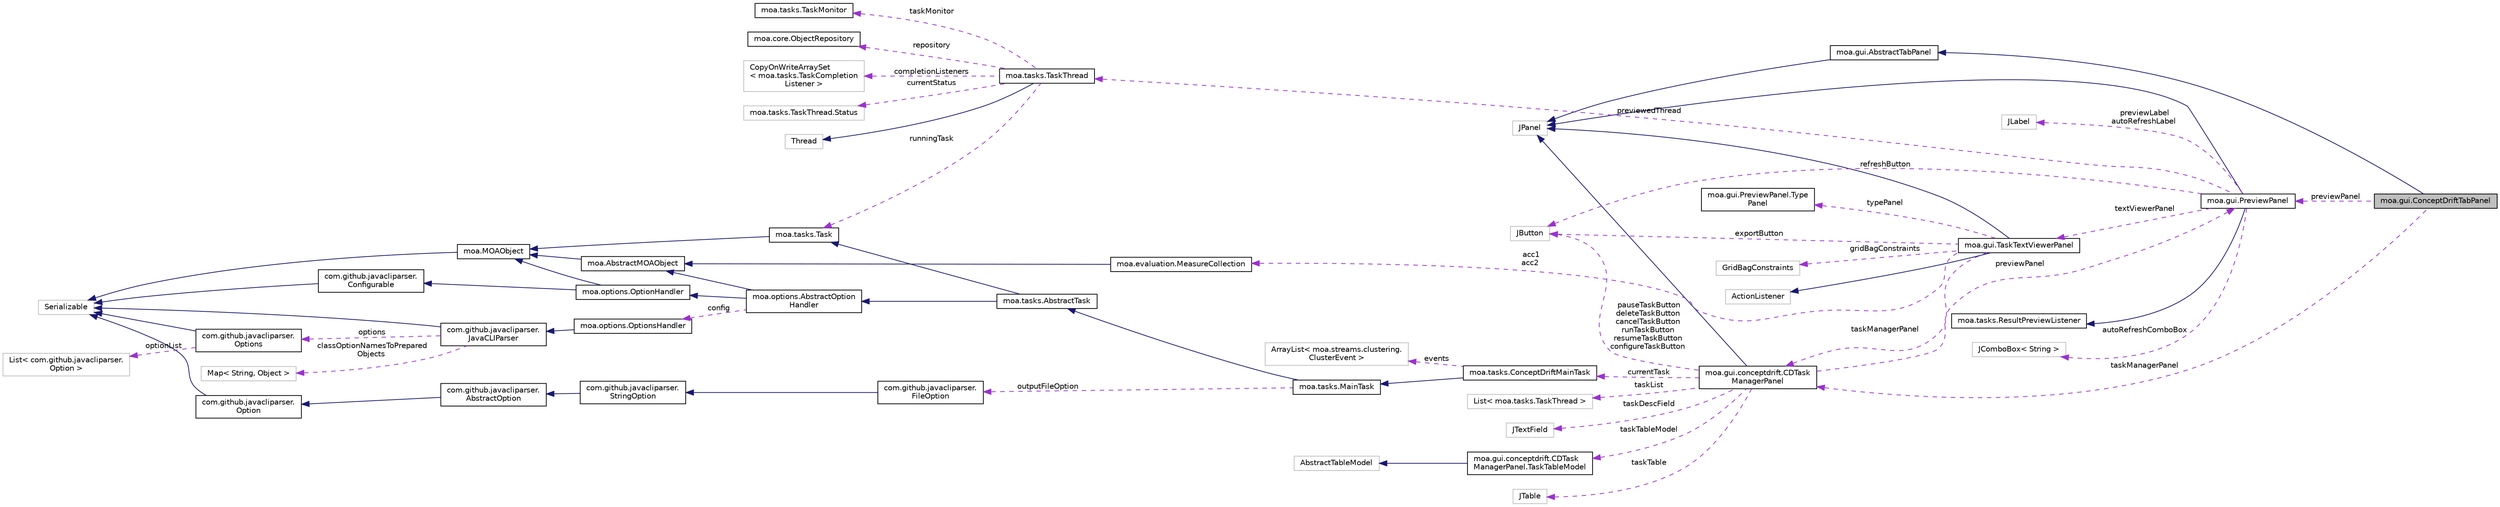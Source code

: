 digraph "moa.gui.ConceptDriftTabPanel"
{
 // LATEX_PDF_SIZE
  edge [fontname="Helvetica",fontsize="10",labelfontname="Helvetica",labelfontsize="10"];
  node [fontname="Helvetica",fontsize="10",shape=record];
  rankdir="LR";
  Node1 [label="moa.gui.ConceptDriftTabPanel",height=0.2,width=0.4,color="black", fillcolor="grey75", style="filled", fontcolor="black",tooltip=" "];
  Node2 -> Node1 [dir="back",color="midnightblue",fontsize="10",style="solid"];
  Node2 [label="moa.gui.AbstractTabPanel",height=0.2,width=0.4,color="black", fillcolor="white", style="filled",URL="$classmoa_1_1gui_1_1_abstract_tab_panel.html",tooltip=" "];
  Node3 -> Node2 [dir="back",color="midnightblue",fontsize="10",style="solid"];
  Node3 [label="JPanel",height=0.2,width=0.4,color="grey75", fillcolor="white", style="filled",tooltip=" "];
  Node4 -> Node1 [dir="back",color="darkorchid3",fontsize="10",style="dashed",label=" taskManagerPanel" ];
  Node4 [label="moa.gui.conceptdrift.CDTask\lManagerPanel",height=0.2,width=0.4,color="black", fillcolor="white", style="filled",URL="$classmoa_1_1gui_1_1conceptdrift_1_1_c_d_task_manager_panel.html",tooltip=" "];
  Node3 -> Node4 [dir="back",color="midnightblue",fontsize="10",style="solid"];
  Node5 -> Node4 [dir="back",color="darkorchid3",fontsize="10",style="dashed",label=" currentTask" ];
  Node5 [label="moa.tasks.ConceptDriftMainTask",height=0.2,width=0.4,color="black", fillcolor="white", style="filled",URL="$classmoa_1_1tasks_1_1_concept_drift_main_task.html",tooltip=" "];
  Node6 -> Node5 [dir="back",color="midnightblue",fontsize="10",style="solid"];
  Node6 [label="moa.tasks.MainTask",height=0.2,width=0.4,color="black", fillcolor="white", style="filled",URL="$classmoa_1_1tasks_1_1_main_task.html",tooltip=" "];
  Node7 -> Node6 [dir="back",color="midnightblue",fontsize="10",style="solid"];
  Node7 [label="moa.tasks.AbstractTask",height=0.2,width=0.4,color="black", fillcolor="white", style="filled",URL="$classmoa_1_1tasks_1_1_abstract_task.html",tooltip=" "];
  Node8 -> Node7 [dir="back",color="midnightblue",fontsize="10",style="solid"];
  Node8 [label="moa.options.AbstractOption\lHandler",height=0.2,width=0.4,color="black", fillcolor="white", style="filled",URL="$classmoa_1_1options_1_1_abstract_option_handler.html",tooltip=" "];
  Node9 -> Node8 [dir="back",color="midnightblue",fontsize="10",style="solid"];
  Node9 [label="moa.AbstractMOAObject",height=0.2,width=0.4,color="black", fillcolor="white", style="filled",URL="$classmoa_1_1_abstract_m_o_a_object.html",tooltip=" "];
  Node10 -> Node9 [dir="back",color="midnightblue",fontsize="10",style="solid"];
  Node10 [label="moa.MOAObject",height=0.2,width=0.4,color="black", fillcolor="white", style="filled",URL="$interfacemoa_1_1_m_o_a_object.html",tooltip=" "];
  Node11 -> Node10 [dir="back",color="midnightblue",fontsize="10",style="solid"];
  Node11 [label="Serializable",height=0.2,width=0.4,color="grey75", fillcolor="white", style="filled",tooltip=" "];
  Node12 -> Node8 [dir="back",color="midnightblue",fontsize="10",style="solid"];
  Node12 [label="moa.options.OptionHandler",height=0.2,width=0.4,color="black", fillcolor="white", style="filled",URL="$interfacemoa_1_1options_1_1_option_handler.html",tooltip=" "];
  Node10 -> Node12 [dir="back",color="midnightblue",fontsize="10",style="solid"];
  Node13 -> Node12 [dir="back",color="midnightblue",fontsize="10",style="solid"];
  Node13 [label="com.github.javacliparser.\lConfigurable",height=0.2,width=0.4,color="black", fillcolor="white", style="filled",URL="$interfacecom_1_1github_1_1javacliparser_1_1_configurable.html",tooltip=" "];
  Node11 -> Node13 [dir="back",color="midnightblue",fontsize="10",style="solid"];
  Node14 -> Node8 [dir="back",color="darkorchid3",fontsize="10",style="dashed",label=" config" ];
  Node14 [label="moa.options.OptionsHandler",height=0.2,width=0.4,color="black", fillcolor="white", style="filled",URL="$classmoa_1_1options_1_1_options_handler.html",tooltip=" "];
  Node15 -> Node14 [dir="back",color="midnightblue",fontsize="10",style="solid"];
  Node15 [label="com.github.javacliparser.\lJavaCLIParser",height=0.2,width=0.4,color="black", fillcolor="white", style="filled",URL="$classcom_1_1github_1_1javacliparser_1_1_java_c_l_i_parser.html",tooltip=" "];
  Node11 -> Node15 [dir="back",color="midnightblue",fontsize="10",style="solid"];
  Node16 -> Node15 [dir="back",color="darkorchid3",fontsize="10",style="dashed",label=" options" ];
  Node16 [label="com.github.javacliparser.\lOptions",height=0.2,width=0.4,color="black", fillcolor="white", style="filled",URL="$classcom_1_1github_1_1javacliparser_1_1_options.html",tooltip=" "];
  Node11 -> Node16 [dir="back",color="midnightblue",fontsize="10",style="solid"];
  Node17 -> Node16 [dir="back",color="darkorchid3",fontsize="10",style="dashed",label=" optionList" ];
  Node17 [label="List\< com.github.javacliparser.\lOption \>",height=0.2,width=0.4,color="grey75", fillcolor="white", style="filled",tooltip=" "];
  Node18 -> Node15 [dir="back",color="darkorchid3",fontsize="10",style="dashed",label=" classOptionNamesToPrepared\lObjects" ];
  Node18 [label="Map\< String, Object \>",height=0.2,width=0.4,color="grey75", fillcolor="white", style="filled",tooltip=" "];
  Node19 -> Node7 [dir="back",color="midnightblue",fontsize="10",style="solid"];
  Node19 [label="moa.tasks.Task",height=0.2,width=0.4,color="black", fillcolor="white", style="filled",URL="$interfacemoa_1_1tasks_1_1_task.html",tooltip=" "];
  Node10 -> Node19 [dir="back",color="midnightblue",fontsize="10",style="solid"];
  Node20 -> Node6 [dir="back",color="darkorchid3",fontsize="10",style="dashed",label=" outputFileOption" ];
  Node20 [label="com.github.javacliparser.\lFileOption",height=0.2,width=0.4,color="black", fillcolor="white", style="filled",URL="$classcom_1_1github_1_1javacliparser_1_1_file_option.html",tooltip=" "];
  Node21 -> Node20 [dir="back",color="midnightblue",fontsize="10",style="solid"];
  Node21 [label="com.github.javacliparser.\lStringOption",height=0.2,width=0.4,color="black", fillcolor="white", style="filled",URL="$classcom_1_1github_1_1javacliparser_1_1_string_option.html",tooltip=" "];
  Node22 -> Node21 [dir="back",color="midnightblue",fontsize="10",style="solid"];
  Node22 [label="com.github.javacliparser.\lAbstractOption",height=0.2,width=0.4,color="black", fillcolor="white", style="filled",URL="$classcom_1_1github_1_1javacliparser_1_1_abstract_option.html",tooltip=" "];
  Node23 -> Node22 [dir="back",color="midnightblue",fontsize="10",style="solid"];
  Node23 [label="com.github.javacliparser.\lOption",height=0.2,width=0.4,color="black", fillcolor="white", style="filled",URL="$interfacecom_1_1github_1_1javacliparser_1_1_option.html",tooltip=" "];
  Node11 -> Node23 [dir="back",color="midnightblue",fontsize="10",style="solid"];
  Node24 -> Node5 [dir="back",color="darkorchid3",fontsize="10",style="dashed",label=" events" ];
  Node24 [label="ArrayList\< moa.streams.clustering.\lClusterEvent \>",height=0.2,width=0.4,color="grey75", fillcolor="white", style="filled",tooltip=" "];
  Node25 -> Node4 [dir="back",color="darkorchid3",fontsize="10",style="dashed",label=" pauseTaskButton\ndeleteTaskButton\ncancelTaskButton\nrunTaskButton\nresumeTaskButton\nconfigureTaskButton" ];
  Node25 [label="JButton",height=0.2,width=0.4,color="grey75", fillcolor="white", style="filled",tooltip=" "];
  Node26 -> Node4 [dir="back",color="darkorchid3",fontsize="10",style="dashed",label=" previewPanel" ];
  Node26 [label="moa.gui.PreviewPanel",height=0.2,width=0.4,color="black", fillcolor="white", style="filled",URL="$classmoa_1_1gui_1_1_preview_panel.html",tooltip=" "];
  Node3 -> Node26 [dir="back",color="midnightblue",fontsize="10",style="solid"];
  Node27 -> Node26 [dir="back",color="midnightblue",fontsize="10",style="solid"];
  Node27 [label="moa.tasks.ResultPreviewListener",height=0.2,width=0.4,color="black", fillcolor="white", style="filled",URL="$interfacemoa_1_1tasks_1_1_result_preview_listener.html",tooltip=" "];
  Node28 -> Node26 [dir="back",color="darkorchid3",fontsize="10",style="dashed",label=" textViewerPanel" ];
  Node28 [label="moa.gui.TaskTextViewerPanel",height=0.2,width=0.4,color="black", fillcolor="white", style="filled",URL="$classmoa_1_1gui_1_1_task_text_viewer_panel.html",tooltip=" "];
  Node3 -> Node28 [dir="back",color="midnightblue",fontsize="10",style="solid"];
  Node29 -> Node28 [dir="back",color="midnightblue",fontsize="10",style="solid"];
  Node29 [label="ActionListener",height=0.2,width=0.4,color="grey75", fillcolor="white", style="filled",tooltip=" "];
  Node30 -> Node28 [dir="back",color="darkorchid3",fontsize="10",style="dashed",label=" typePanel" ];
  Node30 [label="moa.gui.PreviewPanel.Type\lPanel",height=0.2,width=0.4,color="black", fillcolor="white", style="filled",URL="$enummoa_1_1gui_1_1_preview_panel_1_1_type_panel.html",tooltip=" "];
  Node31 -> Node28 [dir="back",color="darkorchid3",fontsize="10",style="dashed",label=" gridBagConstraints" ];
  Node31 [label="GridBagConstraints",height=0.2,width=0.4,color="grey75", fillcolor="white", style="filled",tooltip=" "];
  Node25 -> Node28 [dir="back",color="darkorchid3",fontsize="10",style="dashed",label=" exportButton" ];
  Node4 -> Node28 [dir="back",color="darkorchid3",fontsize="10",style="dashed",label=" taskManagerPanel" ];
  Node32 -> Node28 [dir="back",color="darkorchid3",fontsize="10",style="dashed",label=" acc1\nacc2" ];
  Node32 [label="moa.evaluation.MeasureCollection",height=0.2,width=0.4,color="black", fillcolor="white", style="filled",URL="$classmoa_1_1evaluation_1_1_measure_collection.html",tooltip=" "];
  Node9 -> Node32 [dir="back",color="midnightblue",fontsize="10",style="solid"];
  Node25 -> Node26 [dir="back",color="darkorchid3",fontsize="10",style="dashed",label=" refreshButton" ];
  Node33 -> Node26 [dir="back",color="darkorchid3",fontsize="10",style="dashed",label=" autoRefreshComboBox" ];
  Node33 [label="JComboBox\< String \>",height=0.2,width=0.4,color="grey75", fillcolor="white", style="filled",tooltip=" "];
  Node34 -> Node26 [dir="back",color="darkorchid3",fontsize="10",style="dashed",label=" previewedThread" ];
  Node34 [label="moa.tasks.TaskThread",height=0.2,width=0.4,color="black", fillcolor="white", style="filled",URL="$classmoa_1_1tasks_1_1_task_thread.html",tooltip=" "];
  Node35 -> Node34 [dir="back",color="midnightblue",fontsize="10",style="solid"];
  Node35 [label="Thread",height=0.2,width=0.4,color="grey75", fillcolor="white", style="filled",tooltip=" "];
  Node36 -> Node34 [dir="back",color="darkorchid3",fontsize="10",style="dashed",label=" taskMonitor" ];
  Node36 [label="moa.tasks.TaskMonitor",height=0.2,width=0.4,color="black", fillcolor="white", style="filled",URL="$interfacemoa_1_1tasks_1_1_task_monitor.html",tooltip=" "];
  Node37 -> Node34 [dir="back",color="darkorchid3",fontsize="10",style="dashed",label=" repository" ];
  Node37 [label="moa.core.ObjectRepository",height=0.2,width=0.4,color="black", fillcolor="white", style="filled",URL="$interfacemoa_1_1core_1_1_object_repository.html",tooltip=" "];
  Node38 -> Node34 [dir="back",color="darkorchid3",fontsize="10",style="dashed",label=" completionListeners" ];
  Node38 [label="CopyOnWriteArraySet\l\< moa.tasks.TaskCompletion\lListener \>",height=0.2,width=0.4,color="grey75", fillcolor="white", style="filled",tooltip=" "];
  Node39 -> Node34 [dir="back",color="darkorchid3",fontsize="10",style="dashed",label=" currentStatus" ];
  Node39 [label="moa.tasks.TaskThread.Status",height=0.2,width=0.4,color="grey75", fillcolor="white", style="filled",tooltip=" "];
  Node19 -> Node34 [dir="back",color="darkorchid3",fontsize="10",style="dashed",label=" runningTask" ];
  Node40 -> Node26 [dir="back",color="darkorchid3",fontsize="10",style="dashed",label=" previewLabel\nautoRefreshLabel" ];
  Node40 [label="JLabel",height=0.2,width=0.4,color="grey75", fillcolor="white", style="filled",tooltip=" "];
  Node41 -> Node4 [dir="back",color="darkorchid3",fontsize="10",style="dashed",label=" taskDescField" ];
  Node41 [label="JTextField",height=0.2,width=0.4,color="grey75", fillcolor="white", style="filled",tooltip=" "];
  Node42 -> Node4 [dir="back",color="darkorchid3",fontsize="10",style="dashed",label=" taskTableModel" ];
  Node42 [label="moa.gui.conceptdrift.CDTask\lManagerPanel.TaskTableModel",height=0.2,width=0.4,color="black", fillcolor="white", style="filled",URL="$classmoa_1_1gui_1_1conceptdrift_1_1_c_d_task_manager_panel_1_1_task_table_model.html",tooltip=" "];
  Node43 -> Node42 [dir="back",color="midnightblue",fontsize="10",style="solid"];
  Node43 [label="AbstractTableModel",height=0.2,width=0.4,color="grey75", fillcolor="white", style="filled",tooltip=" "];
  Node44 -> Node4 [dir="back",color="darkorchid3",fontsize="10",style="dashed",label=" taskTable" ];
  Node44 [label="JTable",height=0.2,width=0.4,color="grey75", fillcolor="white", style="filled",tooltip=" "];
  Node45 -> Node4 [dir="back",color="darkorchid3",fontsize="10",style="dashed",label=" taskList" ];
  Node45 [label="List\< moa.tasks.TaskThread \>",height=0.2,width=0.4,color="grey75", fillcolor="white", style="filled",tooltip=" "];
  Node26 -> Node1 [dir="back",color="darkorchid3",fontsize="10",style="dashed",label=" previewPanel" ];
}
